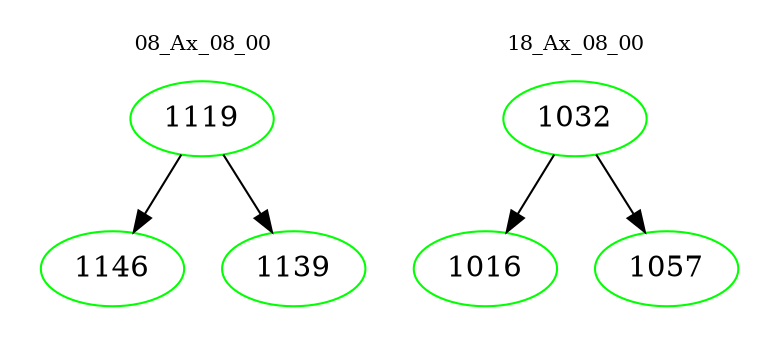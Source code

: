 digraph{
subgraph cluster_0 {
color = white
label = "08_Ax_08_00";
fontsize=10;
T0_1119 [label="1119", color="green"]
T0_1119 -> T0_1146 [color="black"]
T0_1146 [label="1146", color="green"]
T0_1119 -> T0_1139 [color="black"]
T0_1139 [label="1139", color="green"]
}
subgraph cluster_1 {
color = white
label = "18_Ax_08_00";
fontsize=10;
T1_1032 [label="1032", color="green"]
T1_1032 -> T1_1016 [color="black"]
T1_1016 [label="1016", color="green"]
T1_1032 -> T1_1057 [color="black"]
T1_1057 [label="1057", color="green"]
}
}
